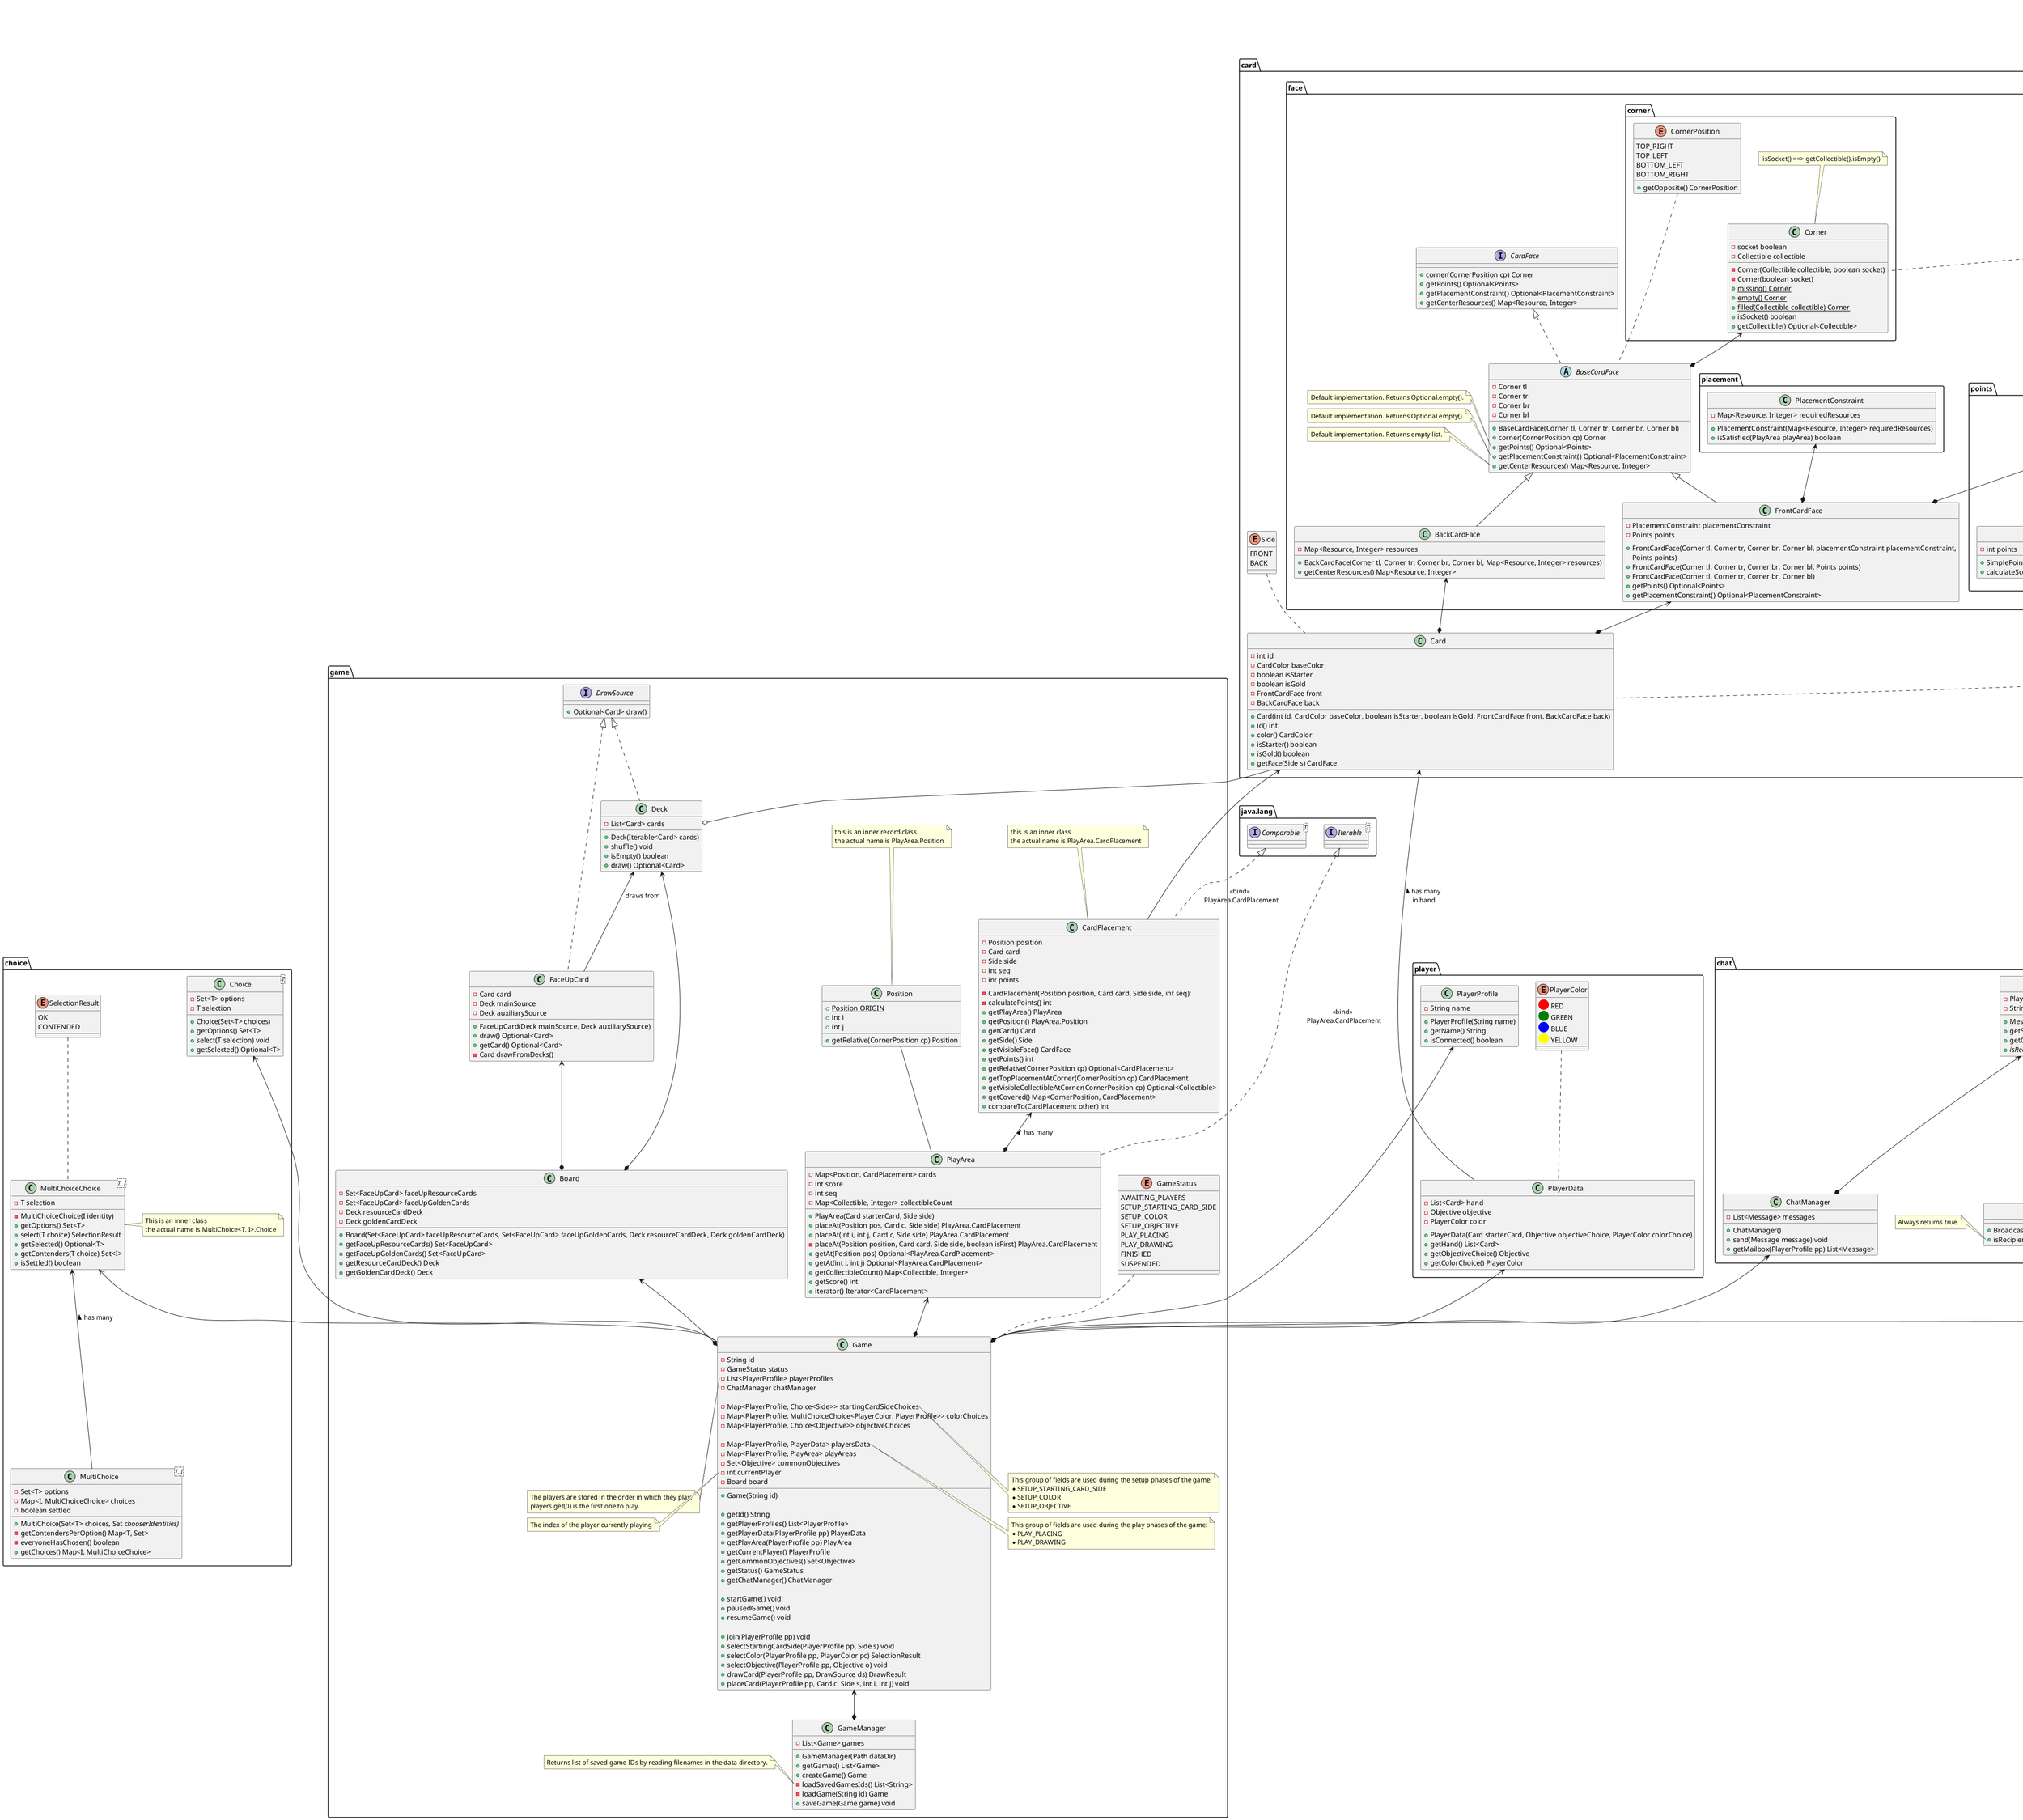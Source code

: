 @startuml
'this collapses nested packages if there are no in-between classes
!pragma useIntermediatePackages false

' emojis from Twemoji
sprite feather <svg xmlns="http://www.w3.org/2000/svg" viewBox="0 0 36 36"><path fill="#C1694F" d="M4.048 29.644c-.811-.558-1.541-4.073-.936-4.404.738-.402.686.835 2.255 2.362 1.569 1.528 6.47.913 7.708 1.326 1.363.455-6.385 2.533-9.027.716z"/><path fill="#D99E82" d="M5.367 27.603C4 22 4.655 18.919 5.433 16.861 6.8 13.24 16.699 5.169 23.8 2.637 25.678 1.967 31.62 1 35 1c.589 2.332-1.174 6.717-1.62 7.518-1.009 1.81-3.564 4.273-8.646 9.482-.252.258-5.119-.46-5.376-.191-.283.296 4.044 1.579 3.755 1.889-.738.79-1.495 1.624-2.268 2.507-.172.196-8.311-.923-8.484-.722-.232.27 7.501 1.862 7.266 2.14-.645.765-1.299 1.564-1.959 2.397-1.725 2.178-12.301 1.583-12.301 1.583z"/><path fill="#C1694F" d="M19.15 12.787c1.588.966 5.331 1.943 8.316 2.422 1.898-1.937 3.299-3.378 4.302-4.529-2.259-.49-5.742-1.3-7.487-2.087l-.816-.403-4.872 4.17.557.427z"/><path fill="#662113" d="M35.088 1.514c-.02-.179-.047-.352-.088-.514-.378 0-.792.014-1.225.036-3.438.178-8.307 1.006-9.975 1.601-.345.123-.702.27-1.059.418-.478.198-.964.416-1.459.654.356 1.481 1.126 3.144 1.807 4.013-1.703 1.323-3.317 2.704-4.836 4.115-5.655 5.248-10.021 10.872-13.005 15.242.04.174.076.344.12.524 0 0 .219.012.589.026 1.482-2.288 5.703-8.239 13.194-14.841 1.565-1.379 3.276-2.786 5.13-4.195 1.745.787 5.228 1.597 7.487 2.087.322-.369.606-.712.849-1.028.316-.412.569-.785.763-1.134.415-.746 1.969-4.594 1.708-7.004z"/><path fill="#C1694F" d="M35 1c-.369 0-.751-.003-1.138-.008-3.915 1.874-7.509 4.194-10.772 6.73-.68-.87-1.451-2.532-1.807-4.013-1.467.708-2.987 1.575-4.484 2.539.309 1.911.852 4.377 1.455 5.589C6.827 22.441.638 34.605.553 34.776c-.124.247-.023.547.224.671.071.036.147.053.223.053.184 0 .36-.102.448-.276.119-.238 12.144-23.883 33.659-33.72-.032-.174-.066-.343-.107-.504z"/></svg>
sprite seedling <svg xmlns="http://www.w3.org/2000/svg" viewBox="0 0 36 36"><path fill="#77B255" d="M22.911 14.398c-1.082.719-2.047 1.559-2.88 2.422-.127-4.245-1.147-9.735-6.772-12.423C12.146-1.658-.833 1.418.328 2.006c2.314 1.17 3.545 4.148 5.034 5.715 2.653 2.792 5.603 2.964 7.071.778 3.468 2.254 3.696 6.529 3.59 11.099-.012.505-.023.975-.023 1.402v14c0 1.104 4 1.104 4 0V23.51c.542-.954 2.122-3.505 4.43-5.294 1.586 1.393 4.142.948 6.463-1.495 1.489-1.567 2.293-4.544 4.607-5.715 1.221-.618-12.801-3.994-12.589 3.392z"/></svg>
sprite mushroom <svg xmlns="http://www.w3.org/2000/svg" viewBox="0 0 36 36"><path fill="#99AAB5" d="M27 33c0 2.209-1.791 3-4 3H13c-2.209 0-4-.791-4-3s3-7 3-13 12-6 12 0 3 10.791 3 13z"/><path fill="#DD2E44" d="M34.666 11.189l-.001-.002c-.96-2.357-2.404-4.453-4.208-6.182h-.003C27.222 1.904 22.839 0 18 0 13.638 0 9.639 1.541 6.524 4.115c-2.19 1.809-3.941 4.13-5.076 6.785C.518 13.075 0 15.473 0 18c0 2.209 1.791 4 4 4h28c2.209 0 4-1.791 4-4 0-2.417-.48-4.713-1.334-6.811z"/><g fill="#F4ABBA"><path d="M7.708 16.583c3.475 0 6.292-2.817 6.292-6.292S11.184 4 7.708 4c-.405 0-.8.042-1.184.115-2.19 1.809-3.941 4.13-5.076 6.785.306 3.189 2.991 5.683 6.26 5.683z"/><path d="M7.708 4.25c3.331 0 6.041 2.71 6.041 6.042s-2.71 6.042-6.041 6.042c-3.107 0-5.678-2.314-6.006-5.394 1.097-2.541 2.8-4.817 4.931-6.59.364-.067.726-.1 1.075-.1m0-.25c-.405 0-.8.042-1.184.115-2.19 1.809-3.941 4.13-5.076 6.785.306 3.189 2.992 5.683 6.261 5.683 3.475 0 6.291-2.817 6.291-6.292S11.184 4 7.708 4zM26 9.5c0 2.485 2.015 4.5 4.5 4.5 1.887 0 3.497-1.164 4.166-2.811l-.001-.002c-.96-2.357-2.404-4.453-4.208-6.182C27.992 5.028 26 7.029 26 9.5z"/><circle cx="21.5" cy="16" r="4.5"/><circle cx="20" cy="5" r="3"/></g></svg>
sprite wolf <svg xmlns="http://www.w3.org/2000/svg" viewBox="0 0 36 36"><path fill="#66757F" d="M14.858 9.497c.475 2.326-.182 4.236-2.921 4.638-2.741.403-6.7 3.898-8.848-1.798C1.844 9.038 1.092 2.234 2.628 2.009c1.537-.226 11.756 5.162 12.23 7.488z"/><path fill="#CCD6DD" d="M12.784 9.851c.865 1.392-2.205 3.833-3.844 4.568-1.639.736-2.915-.66-4.173-4.1-.55-1.503-1.234-5.532-.634-5.802.599-.268 7.785 3.942 8.651 5.334z"/><path fill="#66757F" d="M21.372 9.497c-.458 2.326.176 4.236 2.818 4.638 2.644.403 6.464 3.898 8.536-1.798 1.201-3.3 1.927-10.103.445-10.329-1.483-.225-11.342 5.163-11.799 7.489z"/><path fill="#CCD6DD" d="M23.373 9.851c-.835 1.392 2.127 3.833 3.708 4.568 1.581.736 2.812-.66 4.026-4.1.531-1.503 1.19-5.532.611-5.802-.577-.268-7.509 3.942-8.345 5.334z"/><path fill="#66757F" d="M32.347 26.912c0-.454-.188-1.091-.407-1.687.585.028 1.519.191 2.77.817-.008-.536-.118-.984-.273-1.393.041.02.075.034.116.055-1.104-3.31-3.309-5.517-3.309-5.517h2.206c-2.331-4.663-4.965-8.015-8.075-9.559-1.39-.873-3.688-1.338-7.373-1.339h-.003c-3.696 0-5.996.468-7.385 1.346-3.104 1.547-5.734 4.896-8.061 9.552H4.76s-2.207 2.206-3.311 5.517l.084-.039c-.201.392-.307.847-.282 1.377 1.263-.632 2.217-.792 2.813-.818-.189.513-.343 1.044-.386 1.475-.123.371-.191.812-.135 1.343 3.207-1.458 4.707-1.25 6.457-.375C11.213 31.29 14.206 34 18.001 34c3.793 0 6.746-2.794 7.958-6.416 1.458-1.25 3.708-.875 6.416.416.066-.413.036-.773-.036-1.093l.008.005z"/><path fill="#CCD6DD" d="M34.553 24.704c-.437-1.313-3.665-3.101-6.973-4.513.26-.664.42-1.401.42-2.191 0-2.761-1.791-5-4-5s-4 2.239-4 5c0 3 4 10-2.001 11.118-5.125-.955-2.954-6.201-2.212-9.58.072-.276.125-.559.158-.853.034-.245.055-.476.055-.685 0-2.761-1.791-5-4-5s-4 2.239-4 5c0 .79.16 1.527.421 2.191-3.308 1.412-6.535 3.2-6.973 4.513C3.655 23.6 4.759 23.6 4.759 23.6s-1.104 2.208-1.104 3.312c2.67-1.78 5.339-2.122 7.429-.452C12.297 30.083 14 33 18.001 30.124c3.999 2.876 5.7-.04 6.912-3.662 2.092-1.673 4.763-1.33 7.434.45 0-1.104-1.103-3.312-1.103-3.312s1.103.001 3.309 1.104z"/><path fill="#292F33" d="M11 17s0-1.5 1.5-1.5S14 17 14 17v1.5s0 1.5-1.5 1.5-1.5-1.5-1.5-1.5V17zm11 0s0-1.5 1.5-1.5S25 17 25 17v1.5s0 1.5-1.5 1.5-1.5-1.5-1.5-1.5V17zm-7.061 9.156c-1.021.208 2.041 3.968 3.062 3.968 1.02 0 4.082-3.76 3.062-3.968s-5.103-.208-6.124 0z"/></svg>
sprite butterfly <svg xmlns="http://www.w3.org/2000/svg" viewBox="0 0 36 36"><path fill="#1C6399" d="M20.004 20.243c-.426 0-.858.01-1.294.031-.436 1.268-.468 2.747 0 5.097.328 1.646 2.659 6.299 4.584 7.933.683.58 1.638.884 2.69.884 2.144 0 4.691-1.265 6.157-4.034 3.001-5.671-3.474-9.911-12.137-9.911z"/><path fill="#1C6399" d="M33.666 1.973c-.204 0-.425.021-.663.066-3.182.601-9.302 5.126-14.287 11.771 0 0-.789 5.16-.789 6.194 0 .336 1.264.5 3.058.5 3.717 0 9.709-.705 11.424-2.041 1.898-1.479 3.65-9.804 3.488-14.079-.046-1.175-.662-2.411-2.231-2.411z"/><path fill="#55ACEE" d="M27.098 13.936l6.629-.436s-1.055 3.619-3.102 4.656-7.719 1.5-7.719 1.5 2.33-4.261 3.286-5.29c.237-.256.559-.408.906-.43zm.52-1.952l7.526-8.151s.002 5.365-1.206 8.635c0 0-5.383.379-5.914.391-.703.016-.969-.265-.406-.875zm-6.068 7.672l5.5-8.547c.188-.22.253-.52.171-.798l-.968-3.233-6.722 6.609-.844 6.031 2.863-.062zM27.862 8.88c.172.406.516.5.938.125s6.074-6.094 6-6.218c0 0-2.832-1.194-7.8 3.463 0 0 .69 2.224.862 2.63zm-8.925 12.099l5.373 5.228c.203.178.255.473.125.709L22.06 31.25s-4.187-5.479-3.123-10.271zm7.282 6.301l5.549.741s-1.058 3.845-3.394 4.854c-3.906 1.688-5.312-.625-5.312-.625l2.352-4.562c.151-.298.477-.463.805-.408zm-5.95-6.426l5.375 4.958c.077.066.169.11.269.129l6.119.903s-1.219-3.031-4.429-4.531c-3.71-1.733-7.334-1.459-7.334-1.459z"/><path fill="#292F33" d="M20.004 20.243c-.426 0-.858.01-1.294.031-.436 1.268-.468 2.747 0 5.097.328 1.646 2.659 6.299 4.584 7.933.683.58 1.638.884 2.69.884 2.144 0 4.691-1.265 6.157-4.034 3.001-5.671-3.474-9.911-12.137-9.911zm10.537 9.326c-1.316 2.486-3.05 3.473-4.558 3.473-.767 0-1.704-.313-2.15-.691-1.695-1.439-3.437-4.58-4.25-7.224-.465-1.513-.354-4.022-.354-4.022l.667-.021c5.168 0 9.249 2.058 10.726 4.512.714 1.186.687 2.523-.081 3.973z"/><path fill="#292F33" d="M33.666 3.223c.231 0 .935 0 .981 1.208.102 2.681-.594 6.061-1.397 8.882-.541 1.901-1.586 3.292-2.094 3.687-.56.436-1.863 1.238-3.719 1.563-2.03.355-4.207.833-6.456.833-.827 0-1.433.019-1.794-.021.131-1.218.489-3.551.717-5.064 3.768-4.94 9.711-10.361 13.331-11.044.155-.029.3-.044.431-.044m0-1.25c-.204 0-.425.021-.663.066-3.182.601-9.302 5.126-14.287 11.771 0 0-.789 5.16-.789 6.194 0 .336 1.264.5 3.058.5 3.717 0 9.709-.705 11.424-2.041 1.898-1.479 3.65-9.804 3.488-14.079-.046-1.175-.662-2.411-2.231-2.411z"/><path fill="#1C6399" d="M3.902 30.154c1.466 2.769 4.012 4.034 6.157 4.034 1.052 0 2.007-.304 2.69-.884 1.925-1.633 4.256-6.286 4.584-7.933.468-2.35.436-3.828 0-5.097-.436-.021-.868-.031-1.294-.031-8.665 0-15.139 4.24-12.137 9.911z"/><path fill="#1C6399" d="M2.376 1.973C.807 1.973.19 3.209.146 4.383c-.162 4.275 1.59 12.601 3.488 14.079 1.715 1.336 7.706 2.041 11.424 2.041 1.794 0 3.058-.164 3.058-.5 0-1.033-.789-6.194-.789-6.194C12.341 7.165 6.22 2.64 3.039 2.039c-.238-.045-.459-.066-.663-.066z"/><path fill="#55ACEE" d="M8.943 13.936L2.315 13.5s1.055 3.619 3.102 4.656 7.719 1.5 7.719 1.5-2.33-4.261-3.286-5.29c-.237-.256-.559-.408-.907-.43zm-.519-1.952L.898 3.833s-.002 5.365 1.206 8.635c0 0 5.383.379 5.914.391.703.016.969-.265.406-.875zm6.068 7.672l-5.5-8.547c-.188-.22-.253-.52-.171-.798l.968-3.233 6.722 6.609.844 6.031-2.863-.062zM8.179 8.88c-.172.406-.516.5-.938.125s-6.074-6.094-6-6.218c0 0 2.832-1.194 7.8 3.463.001 0-.69 2.224-.862 2.63zm8.926 12.099l-5.373 5.228c-.203.178-.255.473-.125.709l2.375 4.333c-.001.001 4.187-5.478 3.123-10.27zM9.822 27.28l-5.549.741s1.058 3.845 3.394 4.854c3.906 1.688 5.312-.625 5.312-.625l-2.352-4.562c-.15-.298-.476-.463-.805-.408zm5.951-6.426l-5.375 4.958c-.077.066-.169.11-.269.129l-6.119.903s1.219-3.031 4.429-4.531c3.709-1.733 7.334-1.459 7.334-1.459z"/><path fill="#292F33" d="M3.902 30.154c1.466 2.769 4.012 4.034 6.157 4.034 1.052 0 2.007-.304 2.69-.884 1.925-1.633 4.256-6.286 4.584-7.933.468-2.35.436-3.828 0-5.097-.436-.021-.868-.031-1.294-.031-8.665 0-15.139 4.24-12.137 9.911zm1.518-4.559c1.477-2.454 5.558-4.512 10.726-4.512l.667.021s.111 2.51-.354 4.022c-.813 2.644-2.555 5.785-4.25 7.224-.446.379-1.383.691-2.15.691-1.508 0-3.242-.986-4.558-3.473-.768-1.449-.795-2.786-.081-3.973z"/><path fill="#292F33" d="M2.376 3.223c.131 0 .276.015.431.044 3.619.683 9.563 6.104 13.331 11.044.228 1.513.586 3.846.717 5.064-.361.04-.967.021-1.794.021-2.249 0-4.426-.478-6.456-.833-1.856-.325-3.159-1.127-3.719-1.563-.508-.396-1.553-1.786-2.094-3.687-.803-2.821-1.499-6.201-1.397-8.882.046-1.208.749-1.208.981-1.208m0-1.25C.807 1.973.19 3.209.146 4.383c-.162 4.275 1.59 12.601 3.488 14.079 1.715 1.336 7.706 2.041 11.424 2.041 1.794 0 3.058-.164 3.058-.5 0-1.033-.789-6.194-.789-6.194C12.341 7.165 6.22 2.64 3.039 2.039c-.238-.045-.459-.066-.663-.066z"/><path fill="#292F33" d="M21.887 4.762c-.25-.138-.563-.047-.701.203l-2.74 4.98c-.018.033-.022.068-.032.102-.127-.007-.244-.018-.393-.018-.148 0-.266.01-.392.018-.01-.034-.014-.069-.032-.102l-2.74-4.98c-.138-.25-.452-.341-.702-.203-.25.137-.341.451-.203.701l2.655 4.826c-1.179.784 1.15 3.438.381 9.204-1.033 7.75 1.033 9.817 1.033 9.817s2.067-2.067 1.033-9.817c-.769-5.766 1.56-8.42.381-9.204l2.656-4.826c.137-.25.046-.564-.204-.701z"/></svg>
sprite jar <svg xmlns="http://www.w3.org/2000/svg" viewBox="0 0 36 36" xml:space="preserve"><path fill="#C4C9C8" d="M8 8c0 .64.254 1.254.707 1.707a.256.256 0 0 1-.1.424l-.556.185A3 3 0 0 0 6 13.162v18.451c0 .002.002.004.004.004 0 .007-.004.014-.004.021 0 1.796 5.373 3.252 12 3.252s12-1.456 12-3.252c0-.007-.004-.014-.004-.021a.004.004 0 0 0 .004-.004V13.162a3 3 0 0 0-2.051-2.846l-.795-.265a.1.1 0 0 1-.04-.165l.178-.178A2.415 2.415 0 0 0 28 8H8z"/><path fill="#F19020" d="M29 6.8c0 1.657-4.925 3.2-11 3.2S7 8.457 7 6.8 11.925 4 18 4s11 1.143 11 2.8z"/><path fill="#F19020" d="M7 4h22v2.8H7z"/><ellipse fill="#F9CA55" cx="18" cy="4" rx="11" ry="3"/><ellipse fill="#AEB3B2" cx="18" cy="30.5" rx="11" ry="3"/><path fill="#F19020" d="M10.465 4c1.099-.582 4.053-1 7.535-1s6.436.418 7.535 1c.296-.157.465-.324.465-.5 0-.828-3.582-1.5-8-1.5s-8 .672-8 1.5c0 .176.169.343.465.5z"/><path fill="#AEB3B2" d="M18 12c-1.145 0-5.129-.07-8.335-.974a.5.5 0 1 1 .271-.963c3.083.87 6.952.937 8.064.937s4.981-.067 8.063-.937a.501.501 0 0 1 .271.963C23.129 11.93 19.145 12 18 12z"/><path fill="#FFF" d="M10 31a1 1 0 0 1-1-1V14a1 1 0 1 1 2 0v16a1 1 0 0 1-1 1z"/></svg>
sprite scroll <svg xmlns="http://www.w3.org/2000/svg" viewBox="0 0 36 36"><path fill="#FFD983" d="M32 0H10C7.791 0 6 1.791 6 4v24H4c-2.209 0-4 1.791-4 4s1.791 4 4 4h24c2.209 0 4-1.791 4-4V8c2.209 0 4-1.791 4-4s-1.791-4-4-4z"/><path fill="#E39F3D" d="M8 10h24V8H10L8 7z"/><path fill="#FFE8B6" d="M10 0C7.791 0 6 1.791 6 4v24.555C5.41 28.211 4.732 28 4 28c-2.209 0-4 1.791-4 4s1.791 4 4 4 4-1.791 4-4V7.445C8.59 7.789 9.268 8 10 8c2.209 0 4-1.791 4-4s-1.791-4-4-4z"/><path fill="#C1694F" d="M12 4c0 1.104-.896 2-2 2s-2-.896-2-2 .896-2 2-2 2 .896 2 2M6 32c0 1.104-.896 2-2 2s-2-.896-2-2 .896-2 2-2 2 .896 2 2m24-17c0 .552-.447 1-1 1H11c-.552 0-1-.448-1-1s.448-1 1-1h18c.553 0 1 .448 1 1m0 4c0 .553-.447 1-1 1H11c-.552 0-1-.447-1-1s.448-1 1-1h18c.553 0 1 .447 1 1m0 4c0 .553-.447 1-1 1H11c-.552 0-1-.447-1-1s.448-1 1-1h18c.553 0 1 .447 1 1m0 4c0 .553-.447 1-1 1H11c-.552 0-1-.447-1-1 0-.553.448-1 1-1h18c.553 0 1 .447 1 1"/></svg>

/'
CONVENTIONS FOR ARROW DECLARATION:
- if possible, use `implements` and `extends`
- declare arrow before class: if class extends other class or implements interface
    (declare arrow near the child class not the parent class)
- declare arrow after class: if class uses or is in some other way related to another class
    (do not declare arrow near the used class, declare it near the user)
'/

package java.lang {
    interface Iterable<T> {}
    interface Comparable<T> {}
}

package collectible {
    interface Collectible {}
    note top of Collectible : sealed interface

    enum Resource implements Collectible {
        <$seedling*0.65> PLANT
        <$mushroom*0.65> FUNGI
        <$wolf*0.65> ANIMAL
        <$butterfly*0.65> INSECT

        - color CardColor
        + Resource(CardColor color)
        + getAssociatedColor() CardColor
    }

    enum Item implements Collectible {
        <$feather*0.65> QUILL
        <$jar*0.65> INKWELL
        <$scroll*0.65> MANUSCRIPT
    }
} /' end package collectible '/

package card {
    package face {
        package corner {
            class Corner {
                - socket boolean
                - Collectible collectible

                - Corner(Collectible collectible, boolean socket)
                - Corner(boolean socket)
                + {static} missing() Corner
                + {static} empty() Corner
                + {static} filled(Collectible collectible) Corner
                + isSocket() boolean
                + getCollectible() Optional<Collectible>
            }
            Collectible .. Corner
            note top of Corner : !isSocket() ==> getCollectible().isEmpty()

            enum CornerPosition {
                TOP_RIGHT
                TOP_LEFT
                BOTTOM_LEFT
                BOTTOM_RIGHT

                + getOpposite() CornerPosition
            }
        } /' end package corner '/

        package placement {
            class PlacementConstraint {
                - Map<Resource, Integer> requiredResources

                + PlacementConstraint(Map<Resource, Integer> requiredResources)
                + isSatisfied(PlayArea playArea) boolean
            }
        } /' end package placement '/

        package points {
            interface Points {
                + calculateScoredPoints(PlayArea.CardPlacement cp) int
            }

            class SimplePoints implements Points {
                - int points
                + SimplePoints(int points)
                + calculateScoredPoints(PlayArea.CardPlacement cp) int
            }

            class CornerCoverPoints implements Points {
                - int pointsPerCorner
                + CornerCoverPoints(int pointsPerCorner)
                + calculateScoredPoints(PlayArea.CardPlacement cp) int
            }

            class ItemPoints implements Points {
                - Item item
                - int pointsPerItem
                + ItemPoints(Item item, int pointsPerItem)
                + calculateScoredPoints(PlayArea.CardPlacement cp) int
            }
        } /' end package points '/

        interface CardFace {
            + corner(CornerPosition cp) Corner
            + getPoints() Optional<Points>
            + getPlacementConstraint() Optional<PlacementConstraint>
            + getCenterResources() Map<Resource, Integer>
        }

        abstract class BaseCardFace implements CardFace {
            - Corner tl
            - Corner tr
            - Corner br
            - Corner bl

            + BaseCardFace(Corner tl, Corner tr, Corner br, Corner bl)
            + corner(CornerPosition cp) Corner
            + getPoints() Optional<Points>
            + getPlacementConstraint() Optional<PlacementConstraint>
            + getCenterResources() Map<Resource, Integer>
        }
        Corner <--* BaseCardFace
        CornerPosition .. BaseCardFace
        note left of BaseCardFace::getPoints
            Default implementation. Returns Optional.empty().
        end note
        note left of BaseCardFace::getPlacementConstraint
            Default implementation. Returns Optional.empty().
        end note
        note left of BaseCardFace::getCenterResources
            Default implementation. Returns empty list.
        end note

        class BackCardFace extends BaseCardFace {
            - Map<Resource, Integer> resources

            + BackCardFace(Corner tl, Corner tr, Corner br, Corner bl, Map<Resource, Integer> resources)
            + getCenterResources() Map<Resource, Integer>
        }

        class FrontCardFace extends BaseCardFace {
            - PlacementConstraint placementConstraint
            - Points points

            + FrontCardFace(Corner tl, Corner tr, Corner br, Corner bl, placementConstraint placementConstraint,
                Points points)
            + FrontCardFace(Corner tl, Corner tr, Corner br, Corner bl, Points points)
            + FrontCardFace(Corner tl, Corner tr, Corner br, Corner bl)
            + getPoints() Optional<Points>
            + getPlacementConstraint() Optional<PlacementConstraint>
        }
        PlacementConstraint <--* FrontCardFace
        Points <--* FrontCardFace
    } /' end package face '/

    class Card {
        - int id
        - CardColor baseColor
        - boolean isStarter
        - boolean isGold
        - FrontCardFace front
        - BackCardFace back

        + Card(int id, CardColor baseColor, boolean isStarter, boolean isGold, FrontCardFace front, BackCardFace back)
        + id() int
        + color() CardColor
        + isStarter() boolean
        + isGold() boolean
        + getFace(Side s) CardFace
    }
    FrontCardFace <--* Card
    BackCardFace <--* Card
    Side .. Card
    CardColor .. Card

    enum CardColor {
        <#red:white_circle:> RED
        <#green:white_circle:> GREEN
        <#blue:white_circle:> BLUE
        <#purple:white_circle:> PURPLE
        <:white_circle:> NEUTRAL
    }
    note left of CardColor::NEUTRAL
        Starter cards have neutral color.
    end note

    enum Side {
        FRONT
        BACK
    }
} /' end package card '/

package objective {
    abstract class Objective {
        - int points

        + Objective(int points)
        + getPointsPerMatch() int
        + getEarnedPoints(PlayArea pa) int
    }

    class SameCollectibleObjective extends Objective {
        - Collectible requiredCollectible
        - int requiredNumber
        + SameCollectibleObjective(int points, Collectible requiredCollectible, int requiredNumber)
        + getEarnedPoints(PlayArea pa) int
    }
    Collectible ... SameCollectibleObjective

    class DifferentCollectibleObjective extends Objective {
        - Set<Item> requiredItems
        + DifferentCollectibleObjective(int points, Set<Item> requiredItems)
        + getEarnedPoints(PlayArea pa) int
    }
    Collectible ... DifferentCollectibleObjective

    class PatternObjective extends Objective {
        - Map<Position, CardColor> pattern
        - Set<Set<CardPlacement>> matches
        + PatternObjective(int points, Map<Position, CardColor> pattern)
        + getEarnedPoints(PlayArea pa) int
    }
    CardColor ... PatternObjective
} /' end package objective '/

package choice {
    class Choice<T> {
        - Set<T> options
        - T selection

        + Choice(Set<T> choices)
        + getOptions() Set<T>
        + select(T selection) void
        + getSelected() Optional<T>
    }

    class MultiChoice<T, I> {
        - Set<T> options
        - Map<I, MultiChoiceChoice> choices
        - boolean settled

        + MultiChoice(Set<T> choices, Set<I> chooserIdentities)
        - getContendersPerOption() Map<T, Set<I>>
        - everyoneHasChosen() boolean
        + getChoices() Map<I, MultiChoiceChoice>
    }
    MultiChoiceChoice <-- MultiChoice : < has many

    class MultiChoiceChoice<T, I> {
        - T selection

        - MultiChoiceChoice(I identity)
        + getOptions() Set<T>
        + select(T choice) SelectionResult
        + getSelected() Optional<T>
        + getContenders(T choice) Set<I>
        + isSettled() boolean
    }
    SelectionResult .. MultiChoiceChoice
    note right of MultiChoiceChoice
        This is an inner class
        the actual name is MultiChoice<T, I>.Choice
    end note

    enum SelectionResult {
        OK
        CONTENDED
    }
} /' end package choice '/

package player {
    class PlayerProfile {
        - String name

        + PlayerProfile(String name)
        + getName() String
        + isConnected() boolean
    }

    class PlayerData {
        - List<Card> hand
        - Objective objective
        - PlayerColor color

        + PlayerData(Card starterCard, Objective objectiveChoice, PlayerColor colorChoice)
        + getHand() List<Card>
        + getObjectiveChoice() Objective
        + getColorChoice() PlayerColor
    }
    Card <-- PlayerData : < has many \n in hand
    PlayerColor .. PlayerData

    enum PlayerColor {
        <#red:white_circle:> RED
        <#green:white_circle:> GREEN
        <#blue:white_circle:> BLUE
        <#yellow:white_circle:> YELLOW
    }
} /' end package player '/

package chat {
    abstract class Message {
        - PlayerProfile sender
        - String content

        + Message(PlayerProfile sender, String content)
        + getSender() PlayerProfile
        + getContent() String
        + {abstract} isRecipient(PlayerProfile pp) boolean
    }

    class BroadcastMessage extends Message {
        + BroadcastMessage(PlayerProfile sender, String content)
        + isRecipient(PlayerProfile pp) boolean
    }
    note left of BroadcastMessage::isRecipient
        Always returns true.
    end note

    class DirectMessage extends Message {
        - PlayerProfile recipient

        + DirectMessage(PlayerProfile sender, PlayerProfile recipient, String content)
        + isRecipient(PlayerProfile pp) boolean
    }

    class ChatManager {
        - List<Message> messages
        
        + ChatManager()
        + send(Message message) void
        + getMailbox(PlayerProfile pp) List<Message>
    }
    Message <--* ChatManager
}

package game {
    class GameManager {
        - List<Game> games

        + GameManager(Path dataDir)
        + getGames() List<Game>
        + createGame() Game
        - loadSavedGamesIds() List<String>
        - loadGame(String id) Game
        + saveGame(Game game) void
    }
    Game <--* GameManager
    note left of GameManager::loadSavedGamesIds()
        Returns list of saved game IDs by reading filenames in the data directory.
    end note

    class Game {
        - String id
        - GameStatus status
        - List<PlayerProfile> playerProfiles
        - ChatManager chatManager

        'initial choices
        - Map<PlayerProfile, Choice<Side>> startingCardSideChoices
        - Map<PlayerProfile, MultiChoiceChoice<PlayerColor, PlayerProfile>> colorChoices
        - Map<PlayerProfile, Choice<Objective>> objectiveChoices

        'game data
        - Map<PlayerProfile, PlayerData> playersData
        - Map<PlayerProfile, PlayArea> playAreas
        - Set<Objective> commonObjectives
        - int currentPlayer
        - Board board

        + Game(String id)
        
        + getId() String
        + getPlayerProfiles() List<PlayerProfile>
        + getPlayerData(PlayerProfile pp) PlayerData
        + getPlayArea(PlayerProfile pp) PlayArea
        + getCurrentPlayer() PlayerProfile
        + getCommonObjectives() Set<Objective>
        + getStatus() GameStatus
        + getChatManager() ChatManager

        + startGame() void
        + pausedGame() void
        + resumeGame() void
        
        + join(PlayerProfile pp) void
        + selectStartingCardSide(PlayerProfile pp, Side s) void
        + selectColor(PlayerProfile pp, PlayerColor pc) SelectionResult
        + selectObjective(PlayerProfile pp, Objective o) void
        + drawCard(PlayerProfile pp, DrawSource ds) DrawResult
        + placeCard(PlayerProfile pp, Card c, Side s, int i, int j) void
    }
    'Board and PlayAreas exists only in a Game
    PlayerProfile <-- Game
    Choice <-- Game
    MultiChoiceChoice <-- Game
    Objective <-- Game
    ChatManager <--* Game
    Board <--* Game
    PlayArea <--* Game
    PlayerData <--* Game
    GameStatus .. Game
    note right of Game::startingCardSideChoices
        This group of fields are used during the setup phases of the game:
        * SETUP_STARTING_CARD_SIDE
        * SETUP_COLOR
        * SETUP_OBJECTIVE
    end note
    note right of Game::playersData
        This group of fields are used during the play phases of the game:
        * PLAY_PLACING
        * PLAY_DRAWING
    end note
    note left of Game::playerProfiles
        The players are stored in the order in which they play.
        players.get(0) is the first one to play.
    end note
    note left of Game::currentPlayer
        The index of the player currently playing
    end note

    enum GameStatus {
        AWAITING_PLAYERS
        SETUP_STARTING_CARD_SIDE
        SETUP_COLOR
        SETUP_OBJECTIVE
        PLAY_PLACING
        PLAY_DRAWING
        FINISHED
        SUSPENDED
    }

    class Board {
        - Set<FaceUpCard> faceUpResourceCards
        - Set<FaceUpCard> faceUpGoldenCards
        - Deck resourceCardDeck
        - Deck goldenCardDeck

        + Board(Set<FaceUpCard> faceUpResourceCards, Set<FaceUpCard> faceUpGoldenCards, Deck resourceCardDeck, Deck goldenCardDeck)
        + getFaceUpResourceCards() Set<FaceUpCard>
        + getFaceUpGoldenCards() Set<FaceUpCard>
        + getResourceCardDeck() Deck
        + getGoldenCardDeck() Deck
    }
    Deck <--* Board
    FaceUpCard <--* Board

    interface DrawSource {
        + Optional<Card> draw()
    }

    class FaceUpCard implements DrawSource {
        - Card card
        - Deck mainSource
        - Deck auxiliarySource

        + FaceUpCard(Deck mainSource, Deck auxiliarySource)
        + draw() Optional<Card>
        + getCard() Optional<Card>
        - Card drawFromDecks()
    }
    Deck <-- FaceUpCard : draws from

    class Deck implements DrawSource {
        - List<Card> cards

        + Deck(Iterable<Card> cards)
        + shuffle() void
        + isEmpty() boolean
        + draw() Optional<Card>
    }
    'Decks are aggregations of Cards
    Card --o Deck

    class Position {
        + {static} Position ORIGIN
        + int i
        + int j

        + getRelative(CornerPosition cp) Position
    }
    note top of Position
        this is an inner record class
        the actual name is PlayArea.Position
    end note

    Iterable <|.. PlayArea : <<bind>> \n PlayArea.CardPlacement
    class PlayArea {
        - Map<Position, CardPlacement> cards
        - int score
        - int seq
        - Map<Collectible, Integer> collectibleCount

        + PlayArea(Card starterCard, Side side)
        + placeAt(Position pos, Card c, Side side) PlayArea.CardPlacement
        + placeAt(int i, int j, Card c, Side side) PlayArea.CardPlacement
        - placeAt(Position position, Card card, Side side, boolean isFirst) PlayArea.CardPlacement
        + getAt(Position pos) Optional<PlayArea.CardPlacement>
        + getAt(int i, int j) Optional<PlayArea.CardPlacement>
        + getCollectibleCount() Map<Collectible, Integer>
        + getScore() int
        + iterator() Iterator<CardPlacement>
    }
    CardPlacement <--* PlayArea : < has many
    Position -- PlayArea

    Comparable <|.. CardPlacement : <<bind>> \n PlayArea.CardPlacement
    class CardPlacement {
        - Position position
        - Card card
        - Side side
        - int seq
        - int points

        - CardPlacement(Position position, Card card, Side side, int seq);
        - calculatePoints() int
        + getPlayArea() PlayArea
        + getPosition() PlayArea.Position
        + getCard() Card
        + getSide() Side
        + getVisibleFace() CardFace
        + getPoints() int
        + getRelative(CornerPosition cp) Optional<CardPlacement>
        + getTopPlacementAtCorner(CornerPosition cp) CardPlacement
        + getVisibleCollectibleAtCorner(CornerPosition cp) Optional<Collectible>
        + getCovered() Map<CornerPosition, CardPlacement>
        + compareTo(CardPlacement other) int
    }
    Card <-- CardPlacement
    note top of CardPlacement
        this is an inner class
        the actual name is PlayArea.CardPlacement
    end note
} /' end package game '/

@enduml
